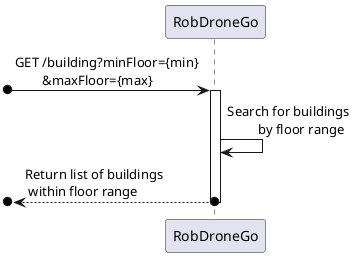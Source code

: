 @startuml SD Lv1

participant "RobDroneGo" as System

[o-> System : GET /building?minFloor={min}\n\t&maxFloor={max}
activate System

System -> System : Search for buildings\n\t by floor range

[o<--o System : Return list of buildings\n within floor range
deactivate System

@enduml
